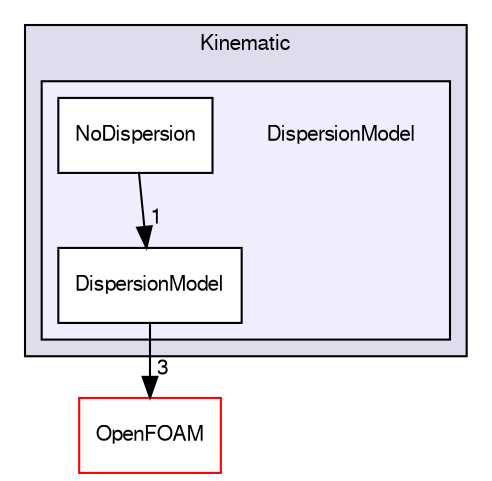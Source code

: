 digraph "src/lagrangian/intermediate/submodels/Kinematic/DispersionModel" {
  bgcolor=transparent;
  compound=true
  node [ fontsize="10", fontname="FreeSans"];
  edge [ labelfontsize="10", labelfontname="FreeSans"];
  subgraph clusterdir_280ce042c33ce1e00a1fb89491254772 {
    graph [ bgcolor="#ddddee", pencolor="black", label="Kinematic" fontname="FreeSans", fontsize="10", URL="dir_280ce042c33ce1e00a1fb89491254772.html"]
  subgraph clusterdir_1a1b0db6ee4be96508c5925195e4b1da {
    graph [ bgcolor="#eeeeff", pencolor="black", label="" URL="dir_1a1b0db6ee4be96508c5925195e4b1da.html"];
    dir_1a1b0db6ee4be96508c5925195e4b1da [shape=plaintext label="DispersionModel"];
    dir_6d2491821f2143f59278e5b5f1498c55 [shape=box label="DispersionModel" color="black" fillcolor="white" style="filled" URL="dir_6d2491821f2143f59278e5b5f1498c55.html"];
    dir_3bbc35f092d05a98574ef1a4bdc48429 [shape=box label="NoDispersion" color="black" fillcolor="white" style="filled" URL="dir_3bbc35f092d05a98574ef1a4bdc48429.html"];
  }
  }
  dir_c5473ff19b20e6ec4dfe5c310b3778a8 [shape=box label="OpenFOAM" color="red" URL="dir_c5473ff19b20e6ec4dfe5c310b3778a8.html"];
  dir_6d2491821f2143f59278e5b5f1498c55->dir_c5473ff19b20e6ec4dfe5c310b3778a8 [headlabel="3", labeldistance=1.5 headhref="dir_001351_001732.html"];
  dir_3bbc35f092d05a98574ef1a4bdc48429->dir_6d2491821f2143f59278e5b5f1498c55 [headlabel="1", labeldistance=1.5 headhref="dir_001352_001351.html"];
}
